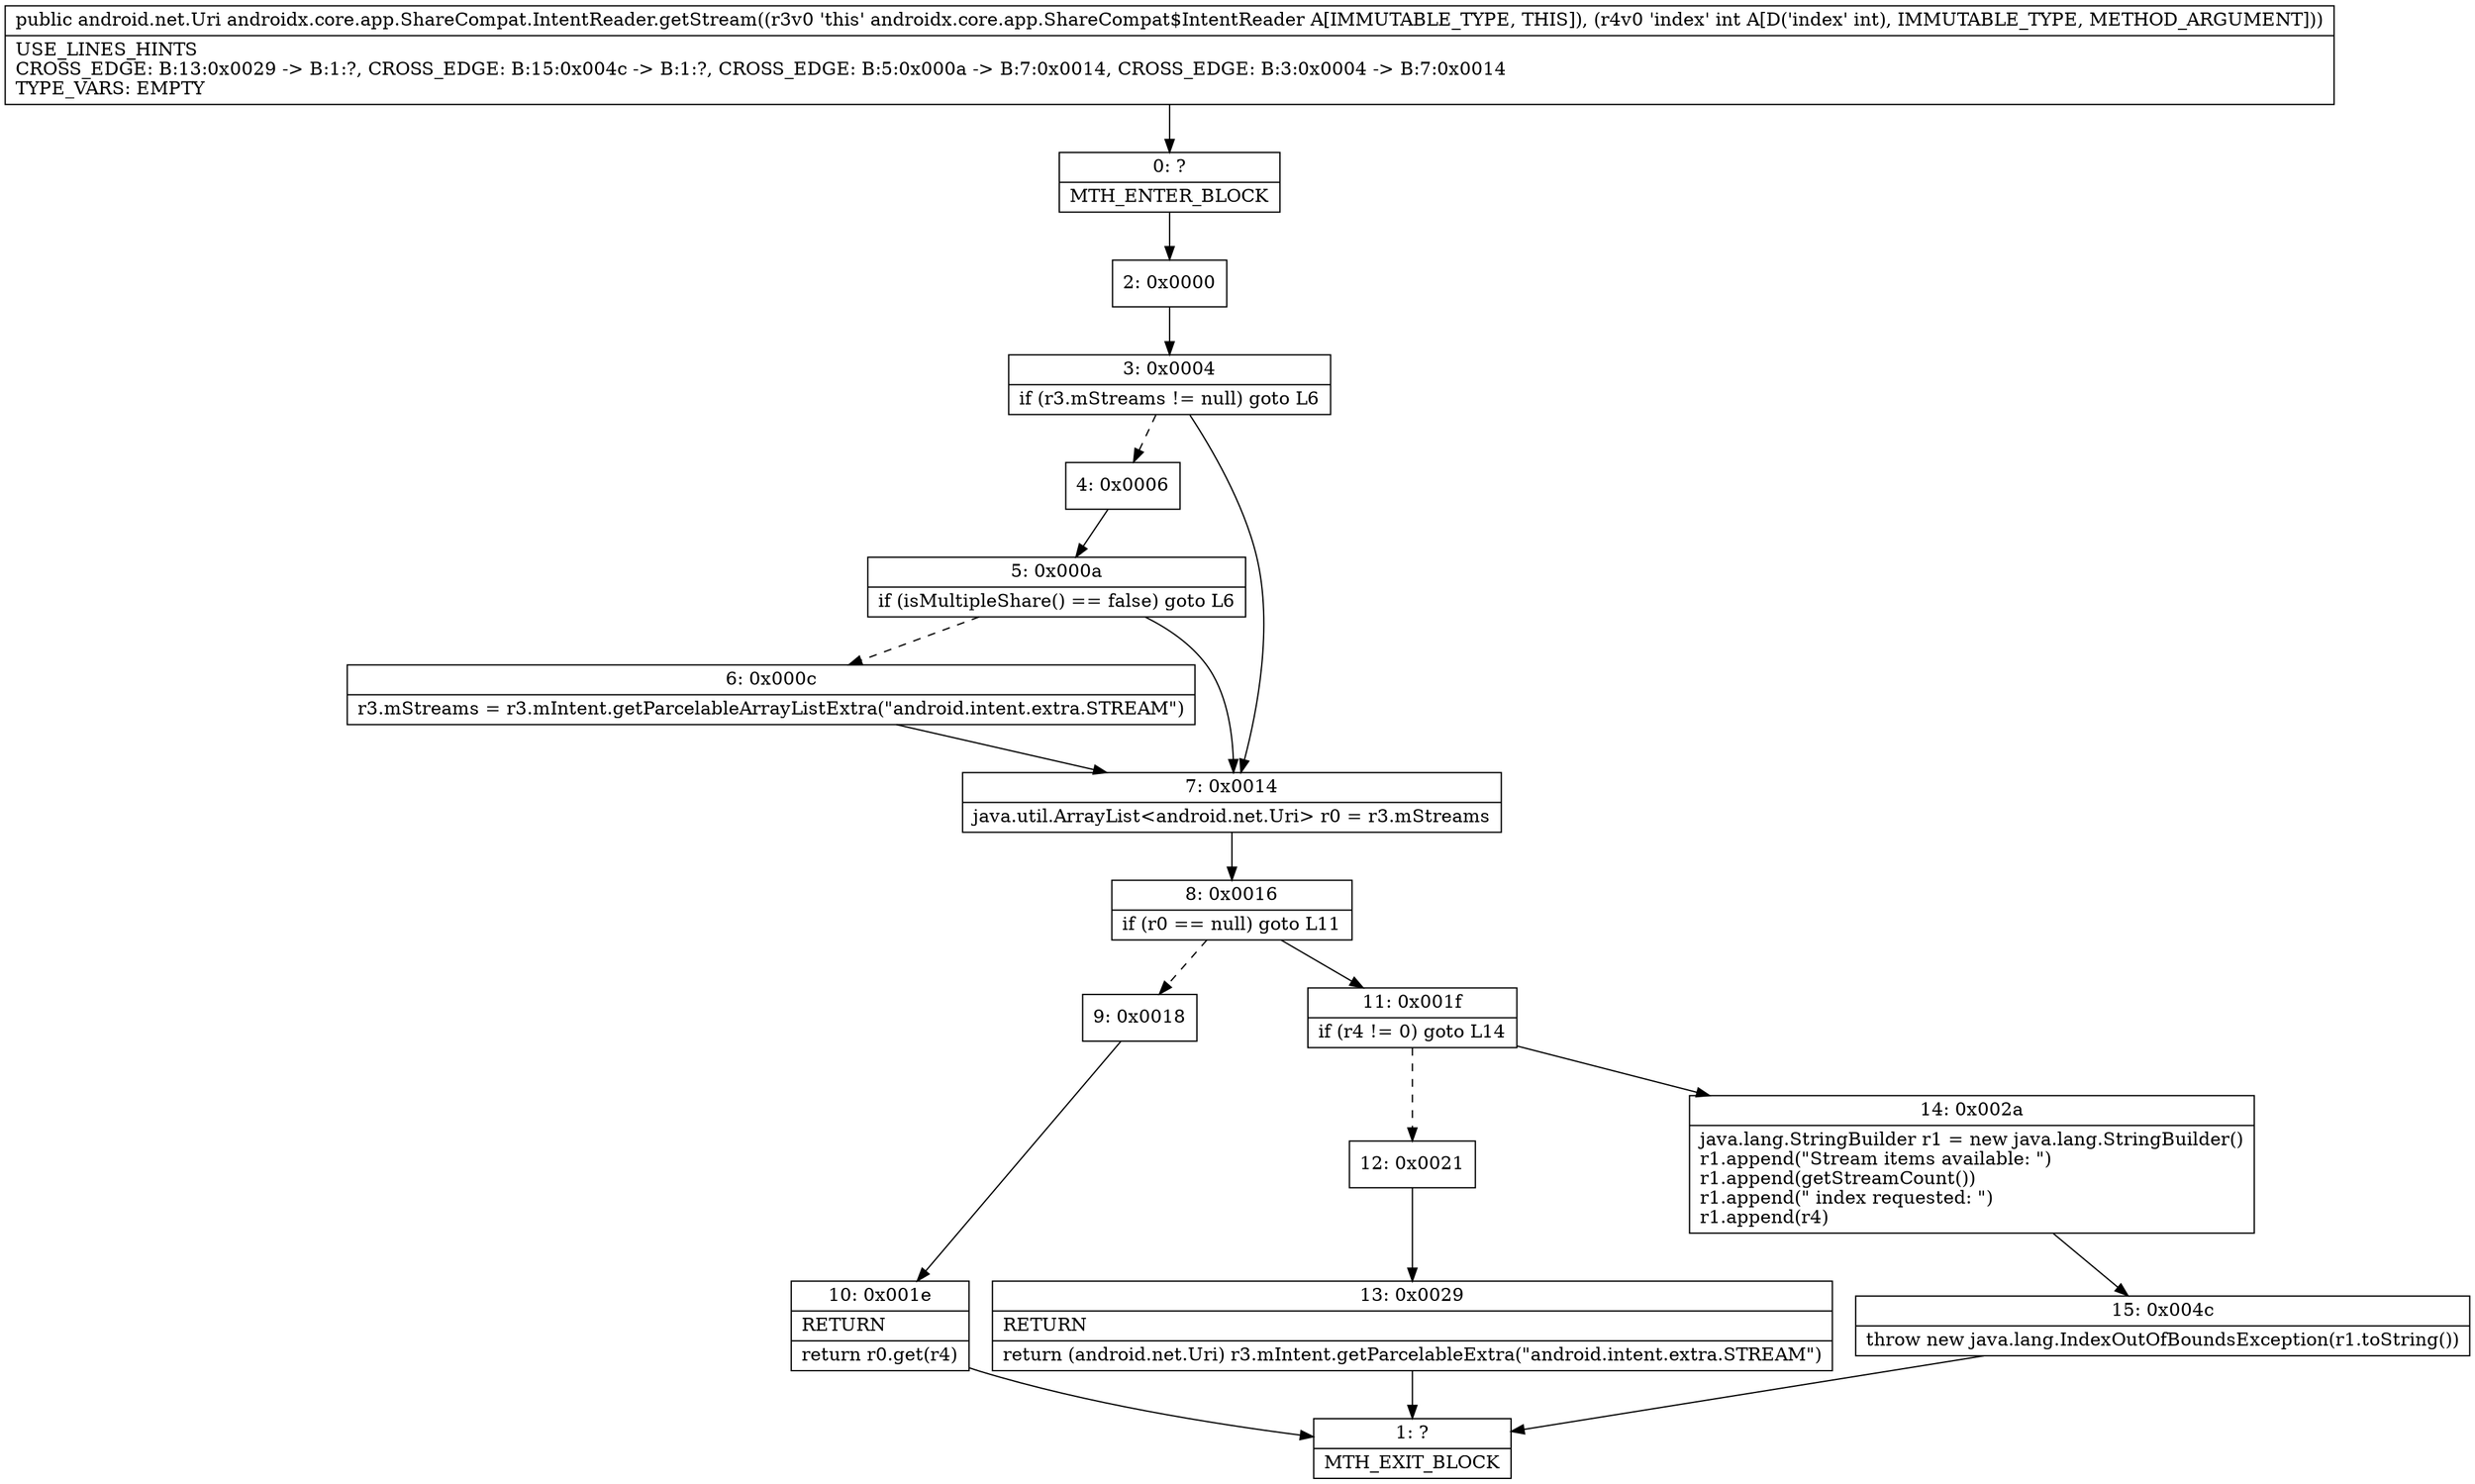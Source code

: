 digraph "CFG forandroidx.core.app.ShareCompat.IntentReader.getStream(I)Landroid\/net\/Uri;" {
Node_0 [shape=record,label="{0\:\ ?|MTH_ENTER_BLOCK\l}"];
Node_2 [shape=record,label="{2\:\ 0x0000}"];
Node_3 [shape=record,label="{3\:\ 0x0004|if (r3.mStreams != null) goto L6\l}"];
Node_4 [shape=record,label="{4\:\ 0x0006}"];
Node_5 [shape=record,label="{5\:\ 0x000a|if (isMultipleShare() == false) goto L6\l}"];
Node_6 [shape=record,label="{6\:\ 0x000c|r3.mStreams = r3.mIntent.getParcelableArrayListExtra(\"android.intent.extra.STREAM\")\l}"];
Node_7 [shape=record,label="{7\:\ 0x0014|java.util.ArrayList\<android.net.Uri\> r0 = r3.mStreams\l}"];
Node_8 [shape=record,label="{8\:\ 0x0016|if (r0 == null) goto L11\l}"];
Node_9 [shape=record,label="{9\:\ 0x0018}"];
Node_10 [shape=record,label="{10\:\ 0x001e|RETURN\l|return r0.get(r4)\l}"];
Node_1 [shape=record,label="{1\:\ ?|MTH_EXIT_BLOCK\l}"];
Node_11 [shape=record,label="{11\:\ 0x001f|if (r4 != 0) goto L14\l}"];
Node_12 [shape=record,label="{12\:\ 0x0021}"];
Node_13 [shape=record,label="{13\:\ 0x0029|RETURN\l|return (android.net.Uri) r3.mIntent.getParcelableExtra(\"android.intent.extra.STREAM\")\l}"];
Node_14 [shape=record,label="{14\:\ 0x002a|java.lang.StringBuilder r1 = new java.lang.StringBuilder()\lr1.append(\"Stream items available: \")\lr1.append(getStreamCount())\lr1.append(\" index requested: \")\lr1.append(r4)\l}"];
Node_15 [shape=record,label="{15\:\ 0x004c|throw new java.lang.IndexOutOfBoundsException(r1.toString())\l}"];
MethodNode[shape=record,label="{public android.net.Uri androidx.core.app.ShareCompat.IntentReader.getStream((r3v0 'this' androidx.core.app.ShareCompat$IntentReader A[IMMUTABLE_TYPE, THIS]), (r4v0 'index' int A[D('index' int), IMMUTABLE_TYPE, METHOD_ARGUMENT]))  | USE_LINES_HINTS\lCROSS_EDGE: B:13:0x0029 \-\> B:1:?, CROSS_EDGE: B:15:0x004c \-\> B:1:?, CROSS_EDGE: B:5:0x000a \-\> B:7:0x0014, CROSS_EDGE: B:3:0x0004 \-\> B:7:0x0014\lTYPE_VARS: EMPTY\l}"];
MethodNode -> Node_0;Node_0 -> Node_2;
Node_2 -> Node_3;
Node_3 -> Node_4[style=dashed];
Node_3 -> Node_7;
Node_4 -> Node_5;
Node_5 -> Node_6[style=dashed];
Node_5 -> Node_7;
Node_6 -> Node_7;
Node_7 -> Node_8;
Node_8 -> Node_9[style=dashed];
Node_8 -> Node_11;
Node_9 -> Node_10;
Node_10 -> Node_1;
Node_11 -> Node_12[style=dashed];
Node_11 -> Node_14;
Node_12 -> Node_13;
Node_13 -> Node_1;
Node_14 -> Node_15;
Node_15 -> Node_1;
}

